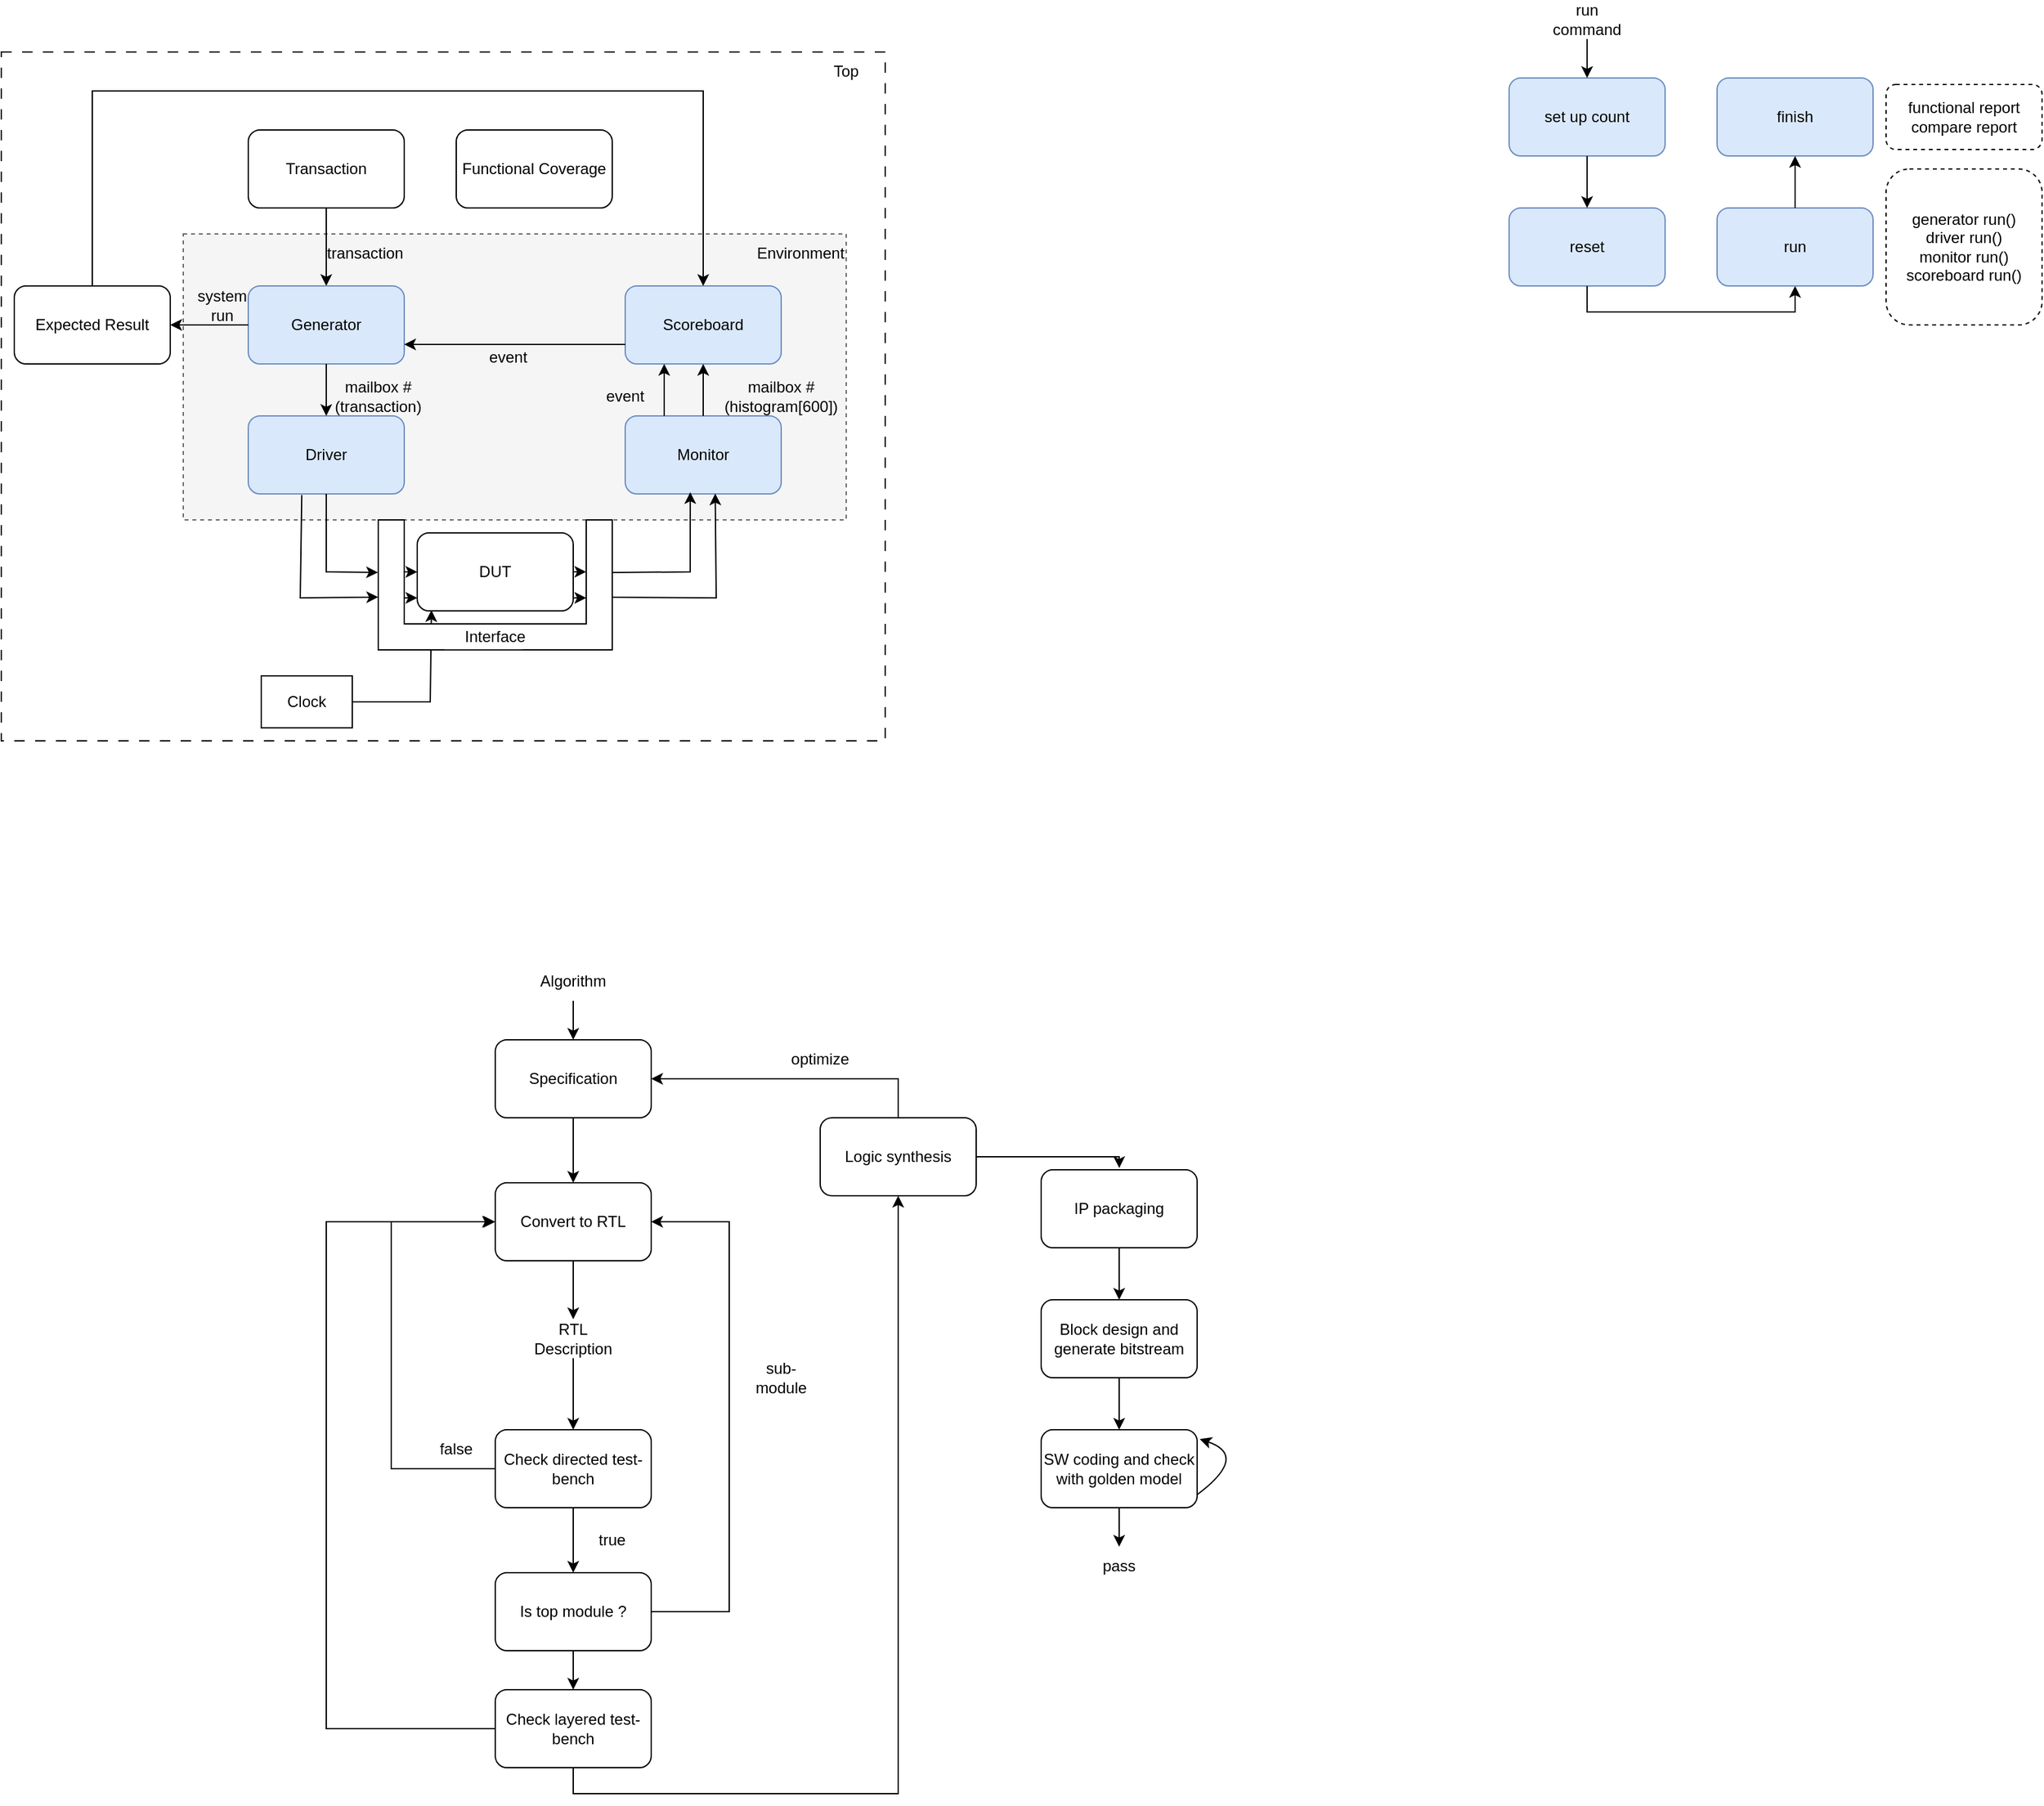 <mxfile version="26.2.15">
  <diagram name="Page-1" id="wJB_1sEkdE1gypnpAlLO">
    <mxGraphModel dx="1687" dy="1523" grid="1" gridSize="10" guides="1" tooltips="1" connect="1" arrows="1" fold="1" page="1" pageScale="1" pageWidth="850" pageHeight="1100" math="0" shadow="0">
      <root>
        <mxCell id="0" />
        <mxCell id="1" parent="0" />
        <mxCell id="SE2F5Cg17-JC0wOhKJ6e-55" value="" style="rounded=0;whiteSpace=wrap;html=1;dashed=1;dashPattern=8 8;" parent="1" vertex="1">
          <mxGeometry x="-650" y="-840" width="680" height="530" as="geometry" />
        </mxCell>
        <mxCell id="SE2F5Cg17-JC0wOhKJ6e-50" value="" style="rounded=0;whiteSpace=wrap;html=1;dashed=1;fillColor=#f5f5f5;fontColor=#333333;strokeColor=#666666;" parent="1" vertex="1">
          <mxGeometry x="-510" y="-700" width="510" height="220" as="geometry" />
        </mxCell>
        <mxCell id="SE2F5Cg17-JC0wOhKJ6e-26" value="" style="endArrow=classic;html=1;rounded=0;entryX=0.091;entryY=0.99;entryDx=0;entryDy=0;entryPerimeter=0;exitX=1;exitY=0.5;exitDx=0;exitDy=0;" parent="1" source="SE2F5Cg17-JC0wOhKJ6e-27" target="SE2F5Cg17-JC0wOhKJ6e-11" edge="1">
          <mxGeometry width="50" height="50" relative="1" as="geometry">
            <mxPoint x="-370" y="-330" as="sourcePoint" />
            <mxPoint x="-310" y="-380" as="targetPoint" />
            <Array as="points">
              <mxPoint x="-320" y="-340" />
            </Array>
          </mxGeometry>
        </mxCell>
        <mxCell id="SE2F5Cg17-JC0wOhKJ6e-19" value="" style="shape=corner;whiteSpace=wrap;html=1;direction=north;" parent="1" vertex="1">
          <mxGeometry x="-360" y="-480" width="80" height="100" as="geometry" />
        </mxCell>
        <mxCell id="SE2F5Cg17-JC0wOhKJ6e-20" value="" style="shape=corner;whiteSpace=wrap;html=1;direction=west;" parent="1" vertex="1">
          <mxGeometry x="-280" y="-480" width="100" height="100" as="geometry" />
        </mxCell>
        <mxCell id="SE2F5Cg17-JC0wOhKJ6e-21" value="" style="rounded=0;whiteSpace=wrap;html=1;glass=0;fillColor=default;strokeColor=none;rotation=0;" parent="1" vertex="1">
          <mxGeometry x="-309" y="-399.5" width="60" height="19.1" as="geometry" />
        </mxCell>
        <mxCell id="7dEdvDVYnRS8Il21OIbk-3" value="Algorithm" style="text;html=1;align=center;verticalAlign=middle;whiteSpace=wrap;rounded=0;" parent="1" vertex="1">
          <mxGeometry x="-240" y="-140" width="60" height="30" as="geometry" />
        </mxCell>
        <mxCell id="7dEdvDVYnRS8Il21OIbk-6" value="Convert to RTL" style="rounded=1;whiteSpace=wrap;html=1;" parent="1" vertex="1">
          <mxGeometry x="-270" y="30" width="120" height="60" as="geometry" />
        </mxCell>
        <mxCell id="7dEdvDVYnRS8Il21OIbk-7" value="" style="endArrow=classic;html=1;rounded=0;exitX=0.5;exitY=1;exitDx=0;exitDy=0;" parent="1" source="7dEdvDVYnRS8Il21OIbk-6" target="7dEdvDVYnRS8Il21OIbk-8" edge="1">
          <mxGeometry width="50" height="50" relative="1" as="geometry">
            <mxPoint x="-160" y="110" as="sourcePoint" />
            <mxPoint x="-210" y="150" as="targetPoint" />
          </mxGeometry>
        </mxCell>
        <mxCell id="7dEdvDVYnRS8Il21OIbk-8" value="RTL Description" style="text;html=1;align=center;verticalAlign=middle;whiteSpace=wrap;rounded=0;" parent="1" vertex="1">
          <mxGeometry x="-240" y="135" width="60" height="30" as="geometry" />
        </mxCell>
        <mxCell id="7dEdvDVYnRS8Il21OIbk-10" value="" style="endArrow=classic;html=1;rounded=0;exitX=0.5;exitY=1;exitDx=0;exitDy=0;" parent="1" source="7dEdvDVYnRS8Il21OIbk-8" edge="1">
          <mxGeometry width="50" height="50" relative="1" as="geometry">
            <mxPoint x="-160" y="110" as="sourcePoint" />
            <mxPoint x="-210" y="220" as="targetPoint" />
          </mxGeometry>
        </mxCell>
        <mxCell id="7dEdvDVYnRS8Il21OIbk-11" value="Check directed test-bench" style="rounded=1;whiteSpace=wrap;html=1;" parent="1" vertex="1">
          <mxGeometry x="-270" y="220" width="120" height="60" as="geometry" />
        </mxCell>
        <mxCell id="7dEdvDVYnRS8Il21OIbk-12" value="" style="endArrow=classic;html=1;rounded=0;exitX=0.5;exitY=1;exitDx=0;exitDy=0;" parent="1" source="7dEdvDVYnRS8Il21OIbk-11" edge="1">
          <mxGeometry width="50" height="50" relative="1" as="geometry">
            <mxPoint x="-170" y="360" as="sourcePoint" />
            <mxPoint x="-210" y="330" as="targetPoint" />
          </mxGeometry>
        </mxCell>
        <mxCell id="7dEdvDVYnRS8Il21OIbk-13" value="true" style="text;html=1;align=center;verticalAlign=middle;whiteSpace=wrap;rounded=0;" parent="1" vertex="1">
          <mxGeometry x="-210" y="290" width="60" height="30" as="geometry" />
        </mxCell>
        <mxCell id="7dEdvDVYnRS8Il21OIbk-14" value="" style="endArrow=classic;html=1;rounded=0;exitX=0;exitY=0.5;exitDx=0;exitDy=0;" parent="1" source="7dEdvDVYnRS8Il21OIbk-11" edge="1">
          <mxGeometry width="50" height="50" relative="1" as="geometry">
            <mxPoint x="-160" y="110" as="sourcePoint" />
            <mxPoint x="-271" y="60" as="targetPoint" />
            <Array as="points">
              <mxPoint x="-350" y="250" />
              <mxPoint x="-350" y="60" />
            </Array>
          </mxGeometry>
        </mxCell>
        <mxCell id="7dEdvDVYnRS8Il21OIbk-15" value="false" style="text;html=1;align=center;verticalAlign=middle;whiteSpace=wrap;rounded=0;" parent="1" vertex="1">
          <mxGeometry x="-330" y="220" width="60" height="30" as="geometry" />
        </mxCell>
        <mxCell id="7dEdvDVYnRS8Il21OIbk-16" value="Is top module ?" style="rounded=1;whiteSpace=wrap;html=1;" parent="1" vertex="1">
          <mxGeometry x="-270" y="330" width="120" height="60" as="geometry" />
        </mxCell>
        <mxCell id="7dEdvDVYnRS8Il21OIbk-17" value="" style="endArrow=classic;html=1;rounded=0;exitX=1;exitY=0.5;exitDx=0;exitDy=0;entryX=1;entryY=0.5;entryDx=0;entryDy=0;" parent="1" source="7dEdvDVYnRS8Il21OIbk-16" target="7dEdvDVYnRS8Il21OIbk-6" edge="1">
          <mxGeometry width="50" height="50" relative="1" as="geometry">
            <mxPoint x="-130" y="210" as="sourcePoint" />
            <mxPoint x="-80" y="160" as="targetPoint" />
            <Array as="points">
              <mxPoint x="-90" y="360" />
              <mxPoint x="-90" y="60" />
            </Array>
          </mxGeometry>
        </mxCell>
        <mxCell id="7dEdvDVYnRS8Il21OIbk-18" value="sub-module" style="text;html=1;align=center;verticalAlign=middle;whiteSpace=wrap;rounded=0;" parent="1" vertex="1">
          <mxGeometry x="-80" y="165" width="60" height="30" as="geometry" />
        </mxCell>
        <mxCell id="7dEdvDVYnRS8Il21OIbk-19" value="" style="endArrow=classic;html=1;rounded=0;exitX=0.5;exitY=1;exitDx=0;exitDy=0;" parent="1" source="7dEdvDVYnRS8Il21OIbk-16" edge="1">
          <mxGeometry width="50" height="50" relative="1" as="geometry">
            <mxPoint x="-120" y="380" as="sourcePoint" />
            <mxPoint x="-210" y="420" as="targetPoint" />
          </mxGeometry>
        </mxCell>
        <mxCell id="7dEdvDVYnRS8Il21OIbk-20" value="Check layered test-bench" style="rounded=1;whiteSpace=wrap;html=1;" parent="1" vertex="1">
          <mxGeometry x="-270" y="420" width="120" height="60" as="geometry" />
        </mxCell>
        <mxCell id="7dEdvDVYnRS8Il21OIbk-21" value="" style="endArrow=classic;html=1;rounded=0;exitX=0;exitY=0.5;exitDx=0;exitDy=0;entryX=0;entryY=0.5;entryDx=0;entryDy=0;" parent="1" source="7dEdvDVYnRS8Il21OIbk-20" target="7dEdvDVYnRS8Il21OIbk-6" edge="1">
          <mxGeometry width="50" height="50" relative="1" as="geometry">
            <mxPoint x="-110" y="350" as="sourcePoint" />
            <mxPoint x="-60" y="300" as="targetPoint" />
            <Array as="points">
              <mxPoint x="-400" y="450" />
              <mxPoint x="-400" y="60" />
            </Array>
          </mxGeometry>
        </mxCell>
        <mxCell id="7dEdvDVYnRS8Il21OIbk-27" value="Specification" style="rounded=1;whiteSpace=wrap;html=1;" parent="1" vertex="1">
          <mxGeometry x="-270" y="-80" width="120" height="60" as="geometry" />
        </mxCell>
        <mxCell id="7dEdvDVYnRS8Il21OIbk-28" value="" style="endArrow=classic;html=1;rounded=0;exitX=0.5;exitY=1;exitDx=0;exitDy=0;entryX=0.5;entryY=0;entryDx=0;entryDy=0;" parent="1" source="7dEdvDVYnRS8Il21OIbk-3" target="7dEdvDVYnRS8Il21OIbk-27" edge="1">
          <mxGeometry width="50" height="50" relative="1" as="geometry">
            <mxPoint x="-80" y="30" as="sourcePoint" />
            <mxPoint x="-30" y="-20" as="targetPoint" />
          </mxGeometry>
        </mxCell>
        <mxCell id="7dEdvDVYnRS8Il21OIbk-29" value="" style="endArrow=classic;html=1;rounded=0;exitX=0.5;exitY=1;exitDx=0;exitDy=0;entryX=0.5;entryY=0;entryDx=0;entryDy=0;" parent="1" source="7dEdvDVYnRS8Il21OIbk-27" target="7dEdvDVYnRS8Il21OIbk-6" edge="1">
          <mxGeometry width="50" height="50" relative="1" as="geometry">
            <mxPoint x="-80" y="30" as="sourcePoint" />
            <mxPoint x="-30" y="-20" as="targetPoint" />
          </mxGeometry>
        </mxCell>
        <mxCell id="7dEdvDVYnRS8Il21OIbk-42" value="" style="endArrow=classic;html=1;rounded=0;exitX=0.5;exitY=1;exitDx=0;exitDy=0;" parent="1" source="7dEdvDVYnRS8Il21OIbk-20" edge="1">
          <mxGeometry width="50" height="50" relative="1" as="geometry">
            <mxPoint x="170" y="330" as="sourcePoint" />
            <mxPoint x="40" y="40" as="targetPoint" />
            <Array as="points">
              <mxPoint x="-210" y="500" />
              <mxPoint x="40" y="500" />
            </Array>
          </mxGeometry>
        </mxCell>
        <mxCell id="7dEdvDVYnRS8Il21OIbk-43" value="Logic synthesis" style="rounded=1;whiteSpace=wrap;html=1;" parent="1" vertex="1">
          <mxGeometry x="-20" y="-20" width="120" height="60" as="geometry" />
        </mxCell>
        <mxCell id="7dEdvDVYnRS8Il21OIbk-46" value="" style="endArrow=classic;html=1;rounded=0;exitX=0.5;exitY=0;exitDx=0;exitDy=0;entryX=1;entryY=0.5;entryDx=0;entryDy=0;" parent="1" source="7dEdvDVYnRS8Il21OIbk-43" target="7dEdvDVYnRS8Il21OIbk-27" edge="1">
          <mxGeometry width="50" height="50" relative="1" as="geometry">
            <mxPoint x="60" y="-40" as="sourcePoint" />
            <mxPoint x="110" y="-90" as="targetPoint" />
            <Array as="points">
              <mxPoint x="40" y="-50" />
            </Array>
          </mxGeometry>
        </mxCell>
        <mxCell id="7dEdvDVYnRS8Il21OIbk-47" value="optimize" style="text;html=1;align=center;verticalAlign=middle;whiteSpace=wrap;rounded=0;" parent="1" vertex="1">
          <mxGeometry x="-50" y="-80" width="60" height="30" as="geometry" />
        </mxCell>
        <mxCell id="7dEdvDVYnRS8Il21OIbk-48" value="IP packaging" style="rounded=1;whiteSpace=wrap;html=1;" parent="1" vertex="1">
          <mxGeometry x="150" y="20" width="120" height="60" as="geometry" />
        </mxCell>
        <mxCell id="7dEdvDVYnRS8Il21OIbk-49" value="" style="endArrow=classic;html=1;rounded=0;exitX=0.5;exitY=1;exitDx=0;exitDy=0;" parent="1" source="7dEdvDVYnRS8Il21OIbk-48" edge="1">
          <mxGeometry width="50" height="50" relative="1" as="geometry">
            <mxPoint x="120" y="120" as="sourcePoint" />
            <mxPoint x="210" y="120" as="targetPoint" />
          </mxGeometry>
        </mxCell>
        <mxCell id="7dEdvDVYnRS8Il21OIbk-50" value="Block design and generate bitstream" style="rounded=1;whiteSpace=wrap;html=1;" parent="1" vertex="1">
          <mxGeometry x="150" y="120" width="120" height="60" as="geometry" />
        </mxCell>
        <mxCell id="7dEdvDVYnRS8Il21OIbk-51" value="" style="endArrow=classic;html=1;rounded=0;exitX=0.5;exitY=1;exitDx=0;exitDy=0;" parent="1" source="7dEdvDVYnRS8Il21OIbk-50" edge="1">
          <mxGeometry width="50" height="50" relative="1" as="geometry">
            <mxPoint x="210" y="200" as="sourcePoint" />
            <mxPoint x="210" y="220" as="targetPoint" />
          </mxGeometry>
        </mxCell>
        <mxCell id="7dEdvDVYnRS8Il21OIbk-52" value="SW coding and check with golden model" style="rounded=1;whiteSpace=wrap;html=1;" parent="1" vertex="1">
          <mxGeometry x="150" y="220" width="120" height="60" as="geometry" />
        </mxCell>
        <mxCell id="7dEdvDVYnRS8Il21OIbk-53" value="" style="curved=1;endArrow=classic;html=1;rounded=0;entryX=1.017;entryY=0.12;entryDx=0;entryDy=0;entryPerimeter=0;" parent="1" target="7dEdvDVYnRS8Il21OIbk-52" edge="1">
          <mxGeometry width="50" height="50" relative="1" as="geometry">
            <mxPoint x="270" y="270" as="sourcePoint" />
            <mxPoint x="330" y="220" as="targetPoint" />
            <Array as="points">
              <mxPoint x="310" y="240" />
            </Array>
          </mxGeometry>
        </mxCell>
        <mxCell id="7dEdvDVYnRS8Il21OIbk-54" value="" style="endArrow=classic;html=1;rounded=0;exitX=0.5;exitY=1;exitDx=0;exitDy=0;" parent="1" source="7dEdvDVYnRS8Il21OIbk-52" edge="1">
          <mxGeometry width="50" height="50" relative="1" as="geometry">
            <mxPoint x="210" y="240" as="sourcePoint" />
            <mxPoint x="210" y="310" as="targetPoint" />
          </mxGeometry>
        </mxCell>
        <mxCell id="7dEdvDVYnRS8Il21OIbk-55" value="pass" style="text;html=1;align=center;verticalAlign=middle;whiteSpace=wrap;rounded=0;" parent="1" vertex="1">
          <mxGeometry x="180" y="310" width="60" height="30" as="geometry" />
        </mxCell>
        <mxCell id="7dEdvDVYnRS8Il21OIbk-56" value="" style="endArrow=classic;html=1;rounded=0;exitX=1;exitY=0.5;exitDx=0;exitDy=0;entryX=0.501;entryY=-0.022;entryDx=0;entryDy=0;entryPerimeter=0;" parent="1" source="7dEdvDVYnRS8Il21OIbk-43" target="7dEdvDVYnRS8Il21OIbk-48" edge="1">
          <mxGeometry width="50" height="50" relative="1" as="geometry">
            <mxPoint x="110" y="270" as="sourcePoint" />
            <mxPoint x="160" y="220" as="targetPoint" />
            <Array as="points">
              <mxPoint x="210" y="10" />
            </Array>
          </mxGeometry>
        </mxCell>
        <mxCell id="SE2F5Cg17-JC0wOhKJ6e-2" value="Transaction" style="rounded=1;whiteSpace=wrap;html=1;" parent="1" vertex="1">
          <mxGeometry x="-460" y="-780" width="120" height="60" as="geometry" />
        </mxCell>
        <mxCell id="SE2F5Cg17-JC0wOhKJ6e-3" value="" style="endArrow=classic;html=1;rounded=0;exitX=0.5;exitY=1;exitDx=0;exitDy=0;" parent="1" source="SE2F5Cg17-JC0wOhKJ6e-2" edge="1">
          <mxGeometry width="50" height="50" relative="1" as="geometry">
            <mxPoint x="-260" y="-550" as="sourcePoint" />
            <mxPoint x="-400" y="-660" as="targetPoint" />
          </mxGeometry>
        </mxCell>
        <mxCell id="SE2F5Cg17-JC0wOhKJ6e-4" value="Generator" style="rounded=1;whiteSpace=wrap;html=1;fillColor=#dae8fc;strokeColor=#6c8ebf;" parent="1" vertex="1">
          <mxGeometry x="-460" y="-660" width="120" height="60" as="geometry" />
        </mxCell>
        <mxCell id="SE2F5Cg17-JC0wOhKJ6e-5" value="transaction" style="text;html=1;align=center;verticalAlign=middle;whiteSpace=wrap;rounded=0;" parent="1" vertex="1">
          <mxGeometry x="-400" y="-700" width="60" height="30" as="geometry" />
        </mxCell>
        <mxCell id="SE2F5Cg17-JC0wOhKJ6e-6" value="Driver" style="rounded=1;whiteSpace=wrap;html=1;fillColor=#dae8fc;strokeColor=#6c8ebf;" parent="1" vertex="1">
          <mxGeometry x="-460" y="-560" width="120" height="60" as="geometry" />
        </mxCell>
        <mxCell id="SE2F5Cg17-JC0wOhKJ6e-7" value="" style="endArrow=classic;html=1;rounded=0;exitX=0.5;exitY=1;exitDx=0;exitDy=0;entryX=0.5;entryY=0;entryDx=0;entryDy=0;" parent="1" source="SE2F5Cg17-JC0wOhKJ6e-4" target="SE2F5Cg17-JC0wOhKJ6e-6" edge="1">
          <mxGeometry width="50" height="50" relative="1" as="geometry">
            <mxPoint x="-250" y="-540" as="sourcePoint" />
            <mxPoint x="-200" y="-590" as="targetPoint" />
          </mxGeometry>
        </mxCell>
        <mxCell id="SE2F5Cg17-JC0wOhKJ6e-8" value="mailbox #(transaction)" style="text;html=1;align=center;verticalAlign=middle;whiteSpace=wrap;rounded=0;" parent="1" vertex="1">
          <mxGeometry x="-390" y="-590" width="60" height="30" as="geometry" />
        </mxCell>
        <mxCell id="SE2F5Cg17-JC0wOhKJ6e-9" value="Monitor" style="rounded=1;whiteSpace=wrap;html=1;fillColor=#dae8fc;strokeColor=#6c8ebf;" parent="1" vertex="1">
          <mxGeometry x="-170" y="-560" width="120" height="60" as="geometry" />
        </mxCell>
        <mxCell id="SE2F5Cg17-JC0wOhKJ6e-10" value="Scoreboard" style="rounded=1;whiteSpace=wrap;html=1;fillColor=#dae8fc;strokeColor=#6c8ebf;" parent="1" vertex="1">
          <mxGeometry x="-170" y="-660" width="120" height="60" as="geometry" />
        </mxCell>
        <mxCell id="SE2F5Cg17-JC0wOhKJ6e-11" value="DUT" style="rounded=1;whiteSpace=wrap;html=1;" parent="1" vertex="1">
          <mxGeometry x="-330" y="-470" width="120" height="60" as="geometry" />
        </mxCell>
        <mxCell id="SE2F5Cg17-JC0wOhKJ6e-22" value="Interface" style="text;html=1;align=center;verticalAlign=middle;whiteSpace=wrap;rounded=0;" parent="1" vertex="1">
          <mxGeometry x="-300" y="-400.4" width="60" height="20" as="geometry" />
        </mxCell>
        <mxCell id="SE2F5Cg17-JC0wOhKJ6e-23" value="" style="endArrow=classic;html=1;rounded=0;exitX=0.583;exitY=1.015;exitDx=0;exitDy=0;exitPerimeter=0;entryX=0.596;entryY=-0.003;entryDx=0;entryDy=0;entryPerimeter=0;" parent="1" target="SE2F5Cg17-JC0wOhKJ6e-19" edge="1">
          <mxGeometry width="50" height="50" relative="1" as="geometry">
            <mxPoint x="-400.0" y="-500" as="sourcePoint" />
            <mxPoint x="-370.76" y="-460.4" as="targetPoint" />
            <Array as="points">
              <mxPoint x="-400" y="-440" />
            </Array>
          </mxGeometry>
        </mxCell>
        <mxCell id="SE2F5Cg17-JC0wOhKJ6e-24" value="" style="endArrow=classic;html=1;rounded=0;exitX=0.343;exitY=1.015;exitDx=0;exitDy=0;exitPerimeter=0;entryX=0.406;entryY=-0.001;entryDx=0;entryDy=0;entryPerimeter=0;" parent="1" source="SE2F5Cg17-JC0wOhKJ6e-6" target="SE2F5Cg17-JC0wOhKJ6e-19" edge="1">
          <mxGeometry width="50" height="50" relative="1" as="geometry">
            <mxPoint x="-380" y="-400" as="sourcePoint" />
            <mxPoint x="-330" y="-450" as="targetPoint" />
            <Array as="points">
              <mxPoint x="-420" y="-420" />
            </Array>
          </mxGeometry>
        </mxCell>
        <mxCell id="SE2F5Cg17-JC0wOhKJ6e-27" value="Clock" style="rounded=0;whiteSpace=wrap;html=1;" parent="1" vertex="1">
          <mxGeometry x="-450" y="-360" width="70" height="40" as="geometry" />
        </mxCell>
        <mxCell id="SE2F5Cg17-JC0wOhKJ6e-29" value="" style="endArrow=classic;html=1;rounded=0;exitX=0.004;exitY=0.405;exitDx=0;exitDy=0;exitPerimeter=0;entryX=0.577;entryY=0.995;entryDx=0;entryDy=0;entryPerimeter=0;" parent="1" source="SE2F5Cg17-JC0wOhKJ6e-20" target="SE2F5Cg17-JC0wOhKJ6e-9" edge="1">
          <mxGeometry width="50" height="50" relative="1" as="geometry">
            <mxPoint x="-135" y="-415" as="sourcePoint" />
            <mxPoint x="-85" y="-465" as="targetPoint" />
            <Array as="points">
              <mxPoint x="-100" y="-420" />
            </Array>
          </mxGeometry>
        </mxCell>
        <mxCell id="SE2F5Cg17-JC0wOhKJ6e-30" value="" style="endArrow=classic;html=1;rounded=0;exitX=0;exitY=0;exitDx=60;exitDy=20;exitPerimeter=0;entryX=0;entryY=0.5;entryDx=0;entryDy=0;" parent="1" source="SE2F5Cg17-JC0wOhKJ6e-19" target="SE2F5Cg17-JC0wOhKJ6e-11" edge="1">
          <mxGeometry width="50" height="50" relative="1" as="geometry">
            <mxPoint x="-330" y="-450" as="sourcePoint" />
            <mxPoint x="-280" y="-500" as="targetPoint" />
          </mxGeometry>
        </mxCell>
        <mxCell id="SE2F5Cg17-JC0wOhKJ6e-31" value="" style="endArrow=classic;html=1;rounded=0;exitX=0;exitY=0;exitDx=60;exitDy=20;exitPerimeter=0;entryX=0;entryY=0.5;entryDx=0;entryDy=0;" parent="1" edge="1">
          <mxGeometry width="50" height="50" relative="1" as="geometry">
            <mxPoint x="-340" y="-420" as="sourcePoint" />
            <mxPoint x="-330" y="-420" as="targetPoint" />
          </mxGeometry>
        </mxCell>
        <mxCell id="SE2F5Cg17-JC0wOhKJ6e-32" value="" style="endArrow=classic;html=1;rounded=0;exitX=0;exitY=0;exitDx=60;exitDy=20;exitPerimeter=0;entryX=0;entryY=0.5;entryDx=0;entryDy=0;" parent="1" edge="1">
          <mxGeometry width="50" height="50" relative="1" as="geometry">
            <mxPoint x="-210" y="-420" as="sourcePoint" />
            <mxPoint x="-200" y="-420" as="targetPoint" />
          </mxGeometry>
        </mxCell>
        <mxCell id="SE2F5Cg17-JC0wOhKJ6e-33" value="" style="endArrow=classic;html=1;rounded=0;exitX=0;exitY=0;exitDx=60;exitDy=20;exitPerimeter=0;entryX=0;entryY=0.5;entryDx=0;entryDy=0;" parent="1" edge="1">
          <mxGeometry width="50" height="50" relative="1" as="geometry">
            <mxPoint x="-210" y="-440.06" as="sourcePoint" />
            <mxPoint x="-200" y="-440.06" as="targetPoint" />
          </mxGeometry>
        </mxCell>
        <mxCell id="SE2F5Cg17-JC0wOhKJ6e-35" value="" style="endArrow=classic;html=1;rounded=0;exitX=0.003;exitY=0.595;exitDx=0;exitDy=0;exitPerimeter=0;entryX=0.417;entryY=0.978;entryDx=0;entryDy=0;entryPerimeter=0;" parent="1" source="SE2F5Cg17-JC0wOhKJ6e-20" target="SE2F5Cg17-JC0wOhKJ6e-9" edge="1">
          <mxGeometry width="50" height="50" relative="1" as="geometry">
            <mxPoint x="-180" y="-430" as="sourcePoint" />
            <mxPoint x="-130" y="-480" as="targetPoint" />
            <Array as="points">
              <mxPoint x="-120" y="-440" />
            </Array>
          </mxGeometry>
        </mxCell>
        <mxCell id="SE2F5Cg17-JC0wOhKJ6e-36" value="" style="endArrow=classic;html=1;rounded=0;exitX=0.5;exitY=0;exitDx=0;exitDy=0;entryX=0.5;entryY=1;entryDx=0;entryDy=0;" parent="1" source="SE2F5Cg17-JC0wOhKJ6e-9" target="SE2F5Cg17-JC0wOhKJ6e-10" edge="1">
          <mxGeometry width="50" height="50" relative="1" as="geometry">
            <mxPoint x="-130" y="-550" as="sourcePoint" />
            <mxPoint x="-80" y="-600" as="targetPoint" />
          </mxGeometry>
        </mxCell>
        <mxCell id="SE2F5Cg17-JC0wOhKJ6e-37" value="mailbox #(histogram[600])" style="text;html=1;align=center;verticalAlign=middle;whiteSpace=wrap;rounded=0;" parent="1" vertex="1">
          <mxGeometry x="-80" y="-590" width="60" height="30" as="geometry" />
        </mxCell>
        <mxCell id="SE2F5Cg17-JC0wOhKJ6e-39" value="Functional Coverage" style="rounded=1;whiteSpace=wrap;html=1;" parent="1" vertex="1">
          <mxGeometry x="-300" y="-780" width="120" height="60" as="geometry" />
        </mxCell>
        <mxCell id="SE2F5Cg17-JC0wOhKJ6e-42" value="" style="endArrow=classic;html=1;rounded=0;exitX=0;exitY=0.5;exitDx=0;exitDy=0;" parent="1" source="SE2F5Cg17-JC0wOhKJ6e-4" edge="1">
          <mxGeometry width="50" height="50" relative="1" as="geometry">
            <mxPoint x="-570" y="-605" as="sourcePoint" />
            <mxPoint x="-520" y="-630" as="targetPoint" />
          </mxGeometry>
        </mxCell>
        <mxCell id="SE2F5Cg17-JC0wOhKJ6e-43" value="Expected Result" style="rounded=1;whiteSpace=wrap;html=1;" parent="1" vertex="1">
          <mxGeometry x="-640" y="-660" width="120" height="60" as="geometry" />
        </mxCell>
        <mxCell id="SE2F5Cg17-JC0wOhKJ6e-44" value="system run" style="text;html=1;align=center;verticalAlign=middle;whiteSpace=wrap;rounded=0;" parent="1" vertex="1">
          <mxGeometry x="-510" y="-660" width="60" height="30" as="geometry" />
        </mxCell>
        <mxCell id="SE2F5Cg17-JC0wOhKJ6e-45" value="" style="endArrow=classic;html=1;rounded=0;exitX=0.5;exitY=0;exitDx=0;exitDy=0;entryX=0.5;entryY=0;entryDx=0;entryDy=0;" parent="1" source="SE2F5Cg17-JC0wOhKJ6e-43" target="SE2F5Cg17-JC0wOhKJ6e-10" edge="1">
          <mxGeometry width="50" height="50" relative="1" as="geometry">
            <mxPoint x="-560" y="-690" as="sourcePoint" />
            <mxPoint x="-570" y="-840" as="targetPoint" />
            <Array as="points">
              <mxPoint x="-580" y="-810" />
              <mxPoint x="-110" y="-810" />
            </Array>
          </mxGeometry>
        </mxCell>
        <mxCell id="SE2F5Cg17-JC0wOhKJ6e-46" value="" style="endArrow=classic;html=1;rounded=0;exitX=0;exitY=0.75;exitDx=0;exitDy=0;entryX=1;entryY=0.75;entryDx=0;entryDy=0;" parent="1" source="SE2F5Cg17-JC0wOhKJ6e-10" target="SE2F5Cg17-JC0wOhKJ6e-4" edge="1">
          <mxGeometry width="50" height="50" relative="1" as="geometry">
            <mxPoint x="-400" y="-620" as="sourcePoint" />
            <mxPoint x="-350" y="-670" as="targetPoint" />
          </mxGeometry>
        </mxCell>
        <mxCell id="SE2F5Cg17-JC0wOhKJ6e-47" value="event" style="text;html=1;align=center;verticalAlign=middle;whiteSpace=wrap;rounded=0;" parent="1" vertex="1">
          <mxGeometry x="-290" y="-620" width="60" height="30" as="geometry" />
        </mxCell>
        <mxCell id="SE2F5Cg17-JC0wOhKJ6e-48" value="" style="endArrow=classic;html=1;rounded=0;exitX=0.25;exitY=0;exitDx=0;exitDy=0;entryX=0.25;entryY=1;entryDx=0;entryDy=0;" parent="1" source="SE2F5Cg17-JC0wOhKJ6e-9" target="SE2F5Cg17-JC0wOhKJ6e-10" edge="1">
          <mxGeometry width="50" height="50" relative="1" as="geometry">
            <mxPoint x="-350" y="-590" as="sourcePoint" />
            <mxPoint x="-300" y="-640" as="targetPoint" />
          </mxGeometry>
        </mxCell>
        <mxCell id="SE2F5Cg17-JC0wOhKJ6e-49" value="event" style="text;html=1;align=center;verticalAlign=middle;whiteSpace=wrap;rounded=0;" parent="1" vertex="1">
          <mxGeometry x="-200" y="-590" width="60" height="30" as="geometry" />
        </mxCell>
        <mxCell id="SE2F5Cg17-JC0wOhKJ6e-51" value="Environment" style="text;html=1;align=center;verticalAlign=middle;whiteSpace=wrap;rounded=0;" parent="1" vertex="1">
          <mxGeometry x="-70" y="-700" width="70" height="30" as="geometry" />
        </mxCell>
        <mxCell id="SE2F5Cg17-JC0wOhKJ6e-56" value="Top" style="text;html=1;align=center;verticalAlign=middle;whiteSpace=wrap;rounded=0;" parent="1" vertex="1">
          <mxGeometry x="-30" y="-840" width="60" height="30" as="geometry" />
        </mxCell>
        <mxCell id="WpvM9LgLBfSgWj5CzlEj-1" value="set up count" style="rounded=1;whiteSpace=wrap;html=1;fillColor=#dae8fc;strokeColor=#6c8ebf;" vertex="1" parent="1">
          <mxGeometry x="510" y="-820" width="120" height="60" as="geometry" />
        </mxCell>
        <mxCell id="WpvM9LgLBfSgWj5CzlEj-2" value="" style="endArrow=classic;html=1;rounded=0;entryX=0.5;entryY=0;entryDx=0;entryDy=0;" edge="1" parent="1" target="WpvM9LgLBfSgWj5CzlEj-1">
          <mxGeometry width="50" height="50" relative="1" as="geometry">
            <mxPoint x="570" y="-850" as="sourcePoint" />
            <mxPoint x="730" y="-700" as="targetPoint" />
          </mxGeometry>
        </mxCell>
        <mxCell id="WpvM9LgLBfSgWj5CzlEj-3" value="run command" style="text;html=1;align=center;verticalAlign=middle;whiteSpace=wrap;rounded=0;" vertex="1" parent="1">
          <mxGeometry x="540" y="-880" width="60" height="30" as="geometry" />
        </mxCell>
        <mxCell id="WpvM9LgLBfSgWj5CzlEj-4" value="reset" style="rounded=1;whiteSpace=wrap;html=1;fillColor=#dae8fc;strokeColor=#6c8ebf;" vertex="1" parent="1">
          <mxGeometry x="510" y="-720" width="120" height="60" as="geometry" />
        </mxCell>
        <mxCell id="WpvM9LgLBfSgWj5CzlEj-5" value="" style="endArrow=classic;html=1;rounded=0;exitX=0.5;exitY=1;exitDx=0;exitDy=0;entryX=0.5;entryY=0;entryDx=0;entryDy=0;" edge="1" parent="1" source="WpvM9LgLBfSgWj5CzlEj-1" target="WpvM9LgLBfSgWj5CzlEj-4">
          <mxGeometry width="50" height="50" relative="1" as="geometry">
            <mxPoint x="620" y="-680" as="sourcePoint" />
            <mxPoint x="670" y="-730" as="targetPoint" />
          </mxGeometry>
        </mxCell>
        <mxCell id="WpvM9LgLBfSgWj5CzlEj-7" value="generator run()&lt;div&gt;driver run()&lt;/div&gt;&lt;div&gt;monitor run()&lt;/div&gt;&lt;div&gt;scoreboard run()&lt;/div&gt;" style="rounded=1;whiteSpace=wrap;html=1;dashed=1;" vertex="1" parent="1">
          <mxGeometry x="800" y="-750" width="120" height="120" as="geometry" />
        </mxCell>
        <mxCell id="WpvM9LgLBfSgWj5CzlEj-8" value="" style="endArrow=classic;html=1;rounded=0;exitX=0.5;exitY=1;exitDx=0;exitDy=0;entryX=0.5;entryY=1;entryDx=0;entryDy=0;" edge="1" parent="1" source="WpvM9LgLBfSgWj5CzlEj-4" target="WpvM9LgLBfSgWj5CzlEj-9">
          <mxGeometry width="50" height="50" relative="1" as="geometry">
            <mxPoint x="590" y="-730" as="sourcePoint" />
            <mxPoint x="700" y="-640" as="targetPoint" />
            <Array as="points">
              <mxPoint x="570" y="-640" />
              <mxPoint x="730" y="-640" />
            </Array>
          </mxGeometry>
        </mxCell>
        <mxCell id="WpvM9LgLBfSgWj5CzlEj-9" value="run" style="rounded=1;whiteSpace=wrap;html=1;fillColor=#dae8fc;strokeColor=#6c8ebf;" vertex="1" parent="1">
          <mxGeometry x="670" y="-720" width="120" height="60" as="geometry" />
        </mxCell>
        <mxCell id="WpvM9LgLBfSgWj5CzlEj-10" value="finish" style="rounded=1;whiteSpace=wrap;html=1;fillColor=#dae8fc;strokeColor=#6c8ebf;" vertex="1" parent="1">
          <mxGeometry x="670" y="-820" width="120" height="60" as="geometry" />
        </mxCell>
        <mxCell id="WpvM9LgLBfSgWj5CzlEj-11" value="" style="endArrow=classic;html=1;rounded=0;exitX=0.5;exitY=0;exitDx=0;exitDy=0;entryX=0.5;entryY=1;entryDx=0;entryDy=0;" edge="1" parent="1" source="WpvM9LgLBfSgWj5CzlEj-9" target="WpvM9LgLBfSgWj5CzlEj-10">
          <mxGeometry width="50" height="50" relative="1" as="geometry">
            <mxPoint x="590" y="-730" as="sourcePoint" />
            <mxPoint x="640" y="-780" as="targetPoint" />
          </mxGeometry>
        </mxCell>
        <mxCell id="WpvM9LgLBfSgWj5CzlEj-12" value="functional report&lt;div&gt;compare report&lt;/div&gt;" style="rounded=1;whiteSpace=wrap;html=1;dashed=1;" vertex="1" parent="1">
          <mxGeometry x="800" y="-815" width="120" height="50" as="geometry" />
        </mxCell>
      </root>
    </mxGraphModel>
  </diagram>
</mxfile>
